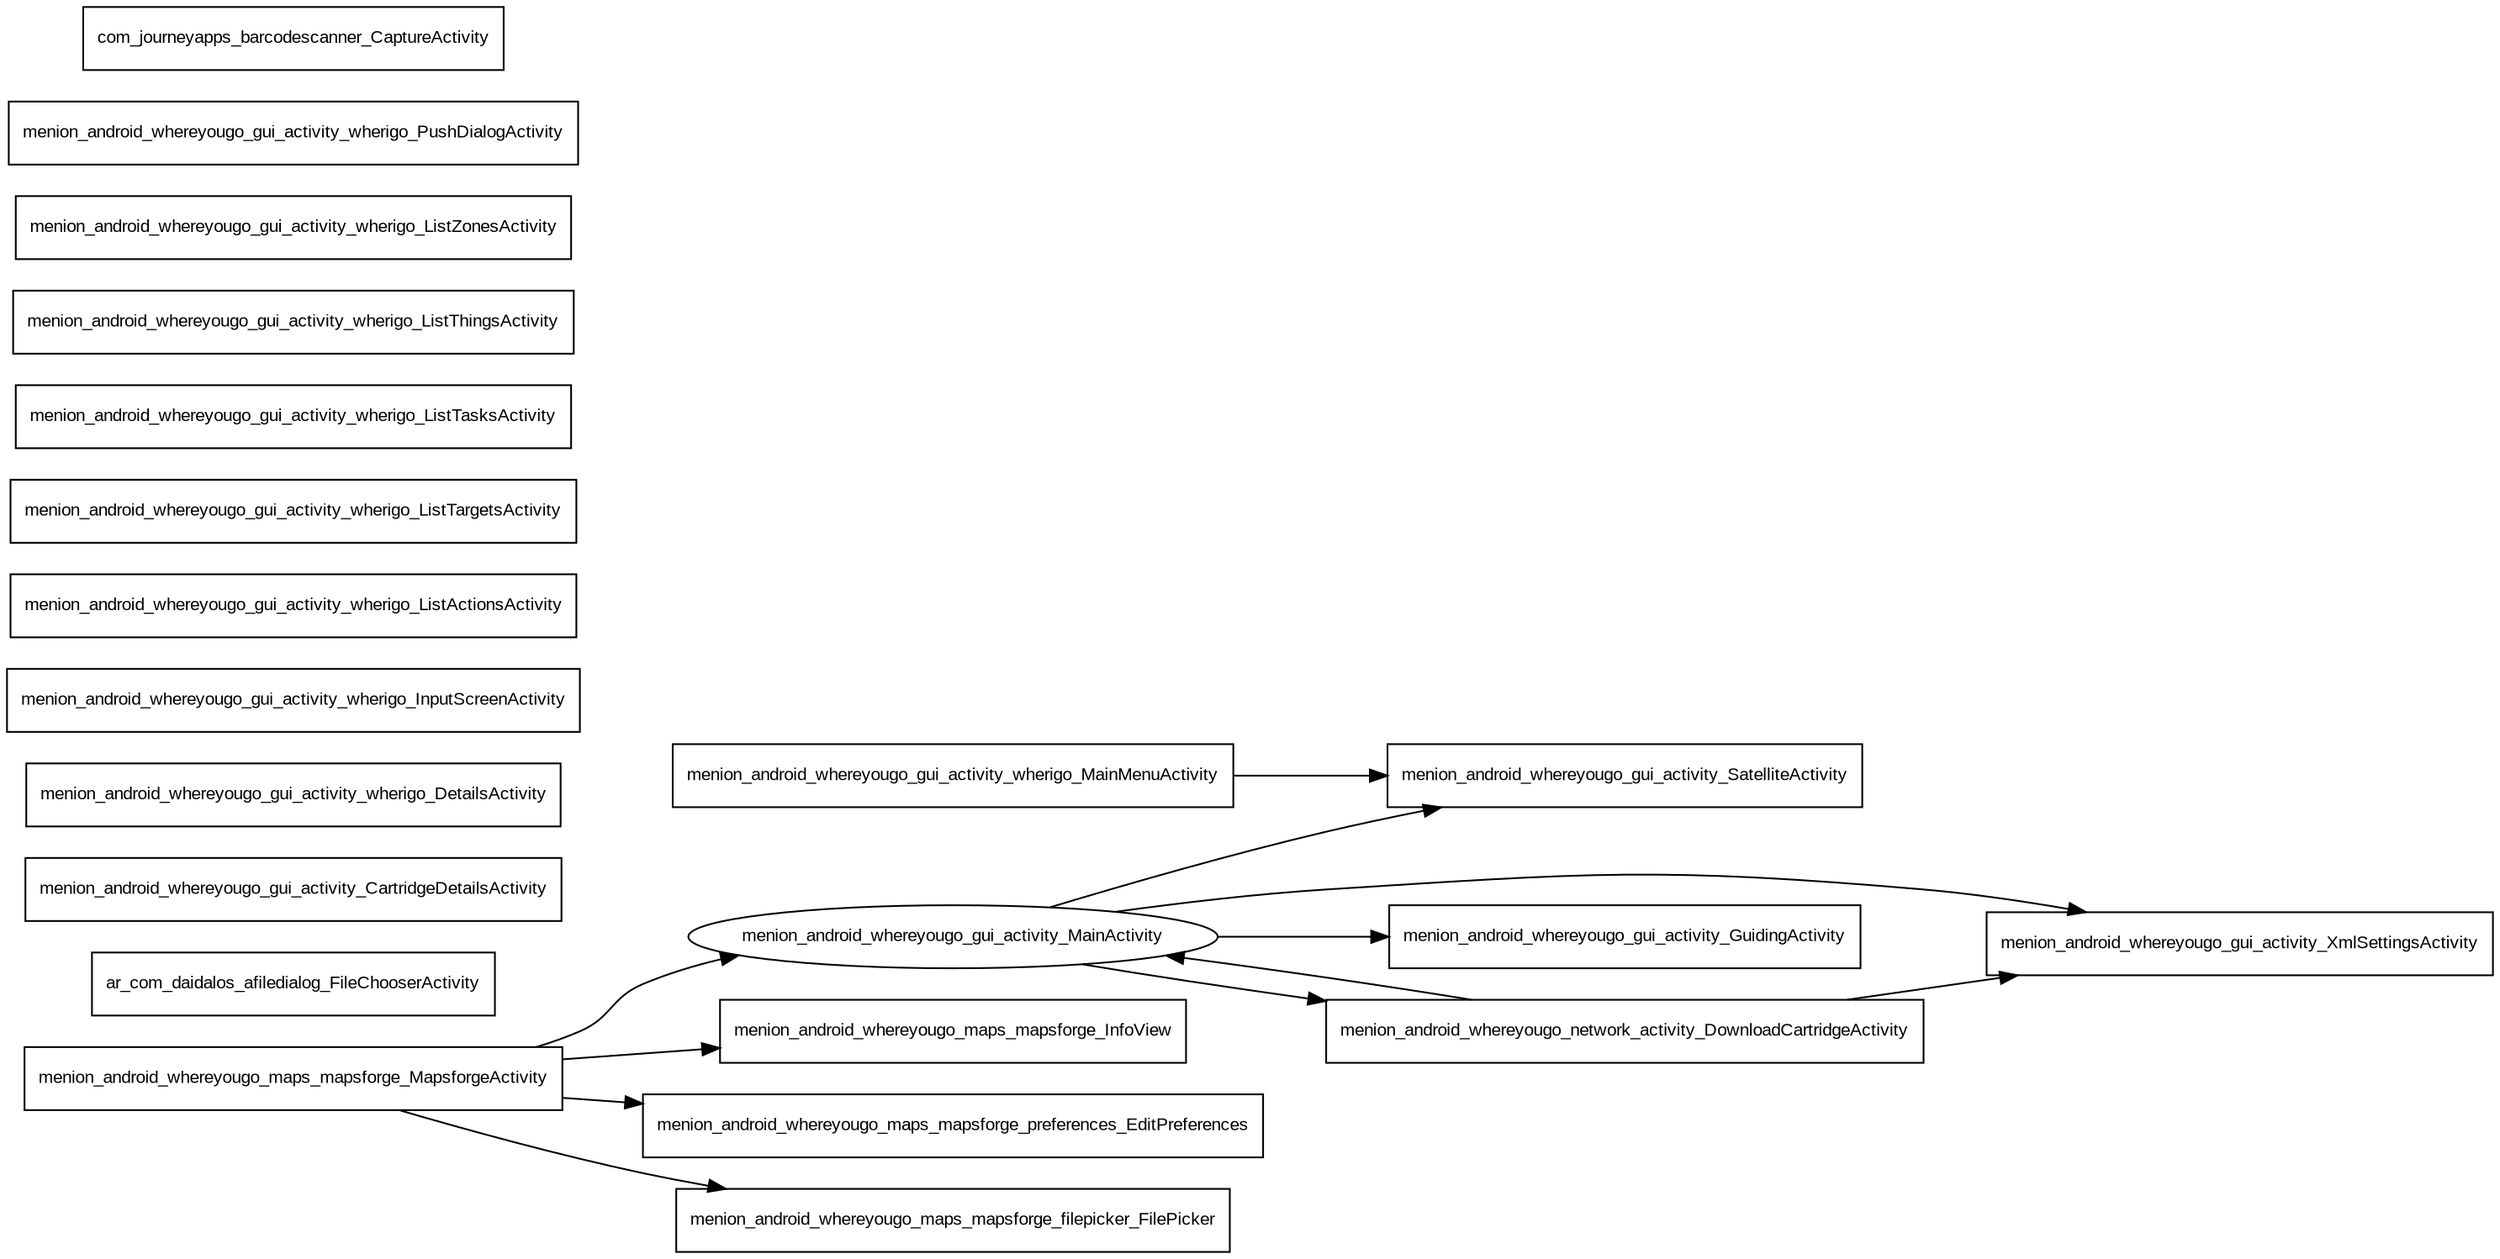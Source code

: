 digraph application_graph {
	rankdir = LR;
	node [	fontname = "Arial",
			fontsize = 10,
			shape = oval];
	menion_android_whereyougo_gui_activity_MainActivity;
	node [	fontname = "Arial",
			fontsize = 10,
			shape = box];
	menion_android_whereyougo_gui_activity_MainActivity -> menion_android_whereyougo_gui_activity_SatelliteActivity;
	menion_android_whereyougo_gui_activity_MainActivity -> menion_android_whereyougo_gui_activity_XmlSettingsActivity;
	menion_android_whereyougo_gui_activity_MainActivity -> menion_android_whereyougo_gui_activity_GuidingActivity;
	menion_android_whereyougo_gui_activity_MainActivity -> menion_android_whereyougo_network_activity_DownloadCartridgeActivity;
	menion_android_whereyougo_maps_mapsforge_MapsforgeActivity -> menion_android_whereyougo_gui_activity_MainActivity;
	menion_android_whereyougo_maps_mapsforge_MapsforgeActivity -> menion_android_whereyougo_maps_mapsforge_InfoView;
	menion_android_whereyougo_maps_mapsforge_MapsforgeActivity -> menion_android_whereyougo_maps_mapsforge_preferences_EditPreferences;
	menion_android_whereyougo_maps_mapsforge_MapsforgeActivity -> menion_android_whereyougo_maps_mapsforge_filepicker_FilePicker;
	menion_android_whereyougo_maps_mapsforge_preferences_EditPreferences;
	menion_android_whereyougo_maps_mapsforge_filepicker_FilePicker;
	ar_com_daidalos_afiledialog_FileChooserActivity;
	menion_android_whereyougo_maps_mapsforge_InfoView;
	menion_android_whereyougo_gui_activity_CartridgeDetailsActivity;
	menion_android_whereyougo_gui_activity_wherigo_MainMenuActivity -> menion_android_whereyougo_gui_activity_SatelliteActivity;
	menion_android_whereyougo_gui_activity_wherigo_DetailsActivity;
	menion_android_whereyougo_gui_activity_wherigo_InputScreenActivity;
	menion_android_whereyougo_gui_activity_wherigo_ListActionsActivity;
	menion_android_whereyougo_gui_activity_wherigo_ListTargetsActivity;
	menion_android_whereyougo_gui_activity_wherigo_ListTasksActivity;
	menion_android_whereyougo_gui_activity_wherigo_ListThingsActivity;
	menion_android_whereyougo_gui_activity_wherigo_ListZonesActivity;
	menion_android_whereyougo_gui_activity_wherigo_PushDialogActivity;
	menion_android_whereyougo_gui_activity_GuidingActivity;
	menion_android_whereyougo_gui_activity_SatelliteActivity;
	menion_android_whereyougo_gui_activity_XmlSettingsActivity;
	menion_android_whereyougo_network_activity_DownloadCartridgeActivity -> menion_android_whereyougo_gui_activity_MainActivity;
	menion_android_whereyougo_network_activity_DownloadCartridgeActivity -> menion_android_whereyougo_gui_activity_XmlSettingsActivity;
	com_journeyapps_barcodescanner_CaptureActivity;
}